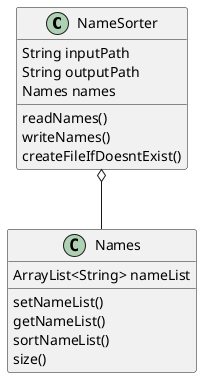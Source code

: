 @startuml

class NameSorter {
    String inputPath
    String outputPath
    Names names

    readNames()
    writeNames()
    createFileIfDoesntExist()
}

class Names {
    ArrayList<String> nameList

    setNameList()
    getNameList()
    sortNameList()
    size()
}

NameSorter o-- Names

@enduml